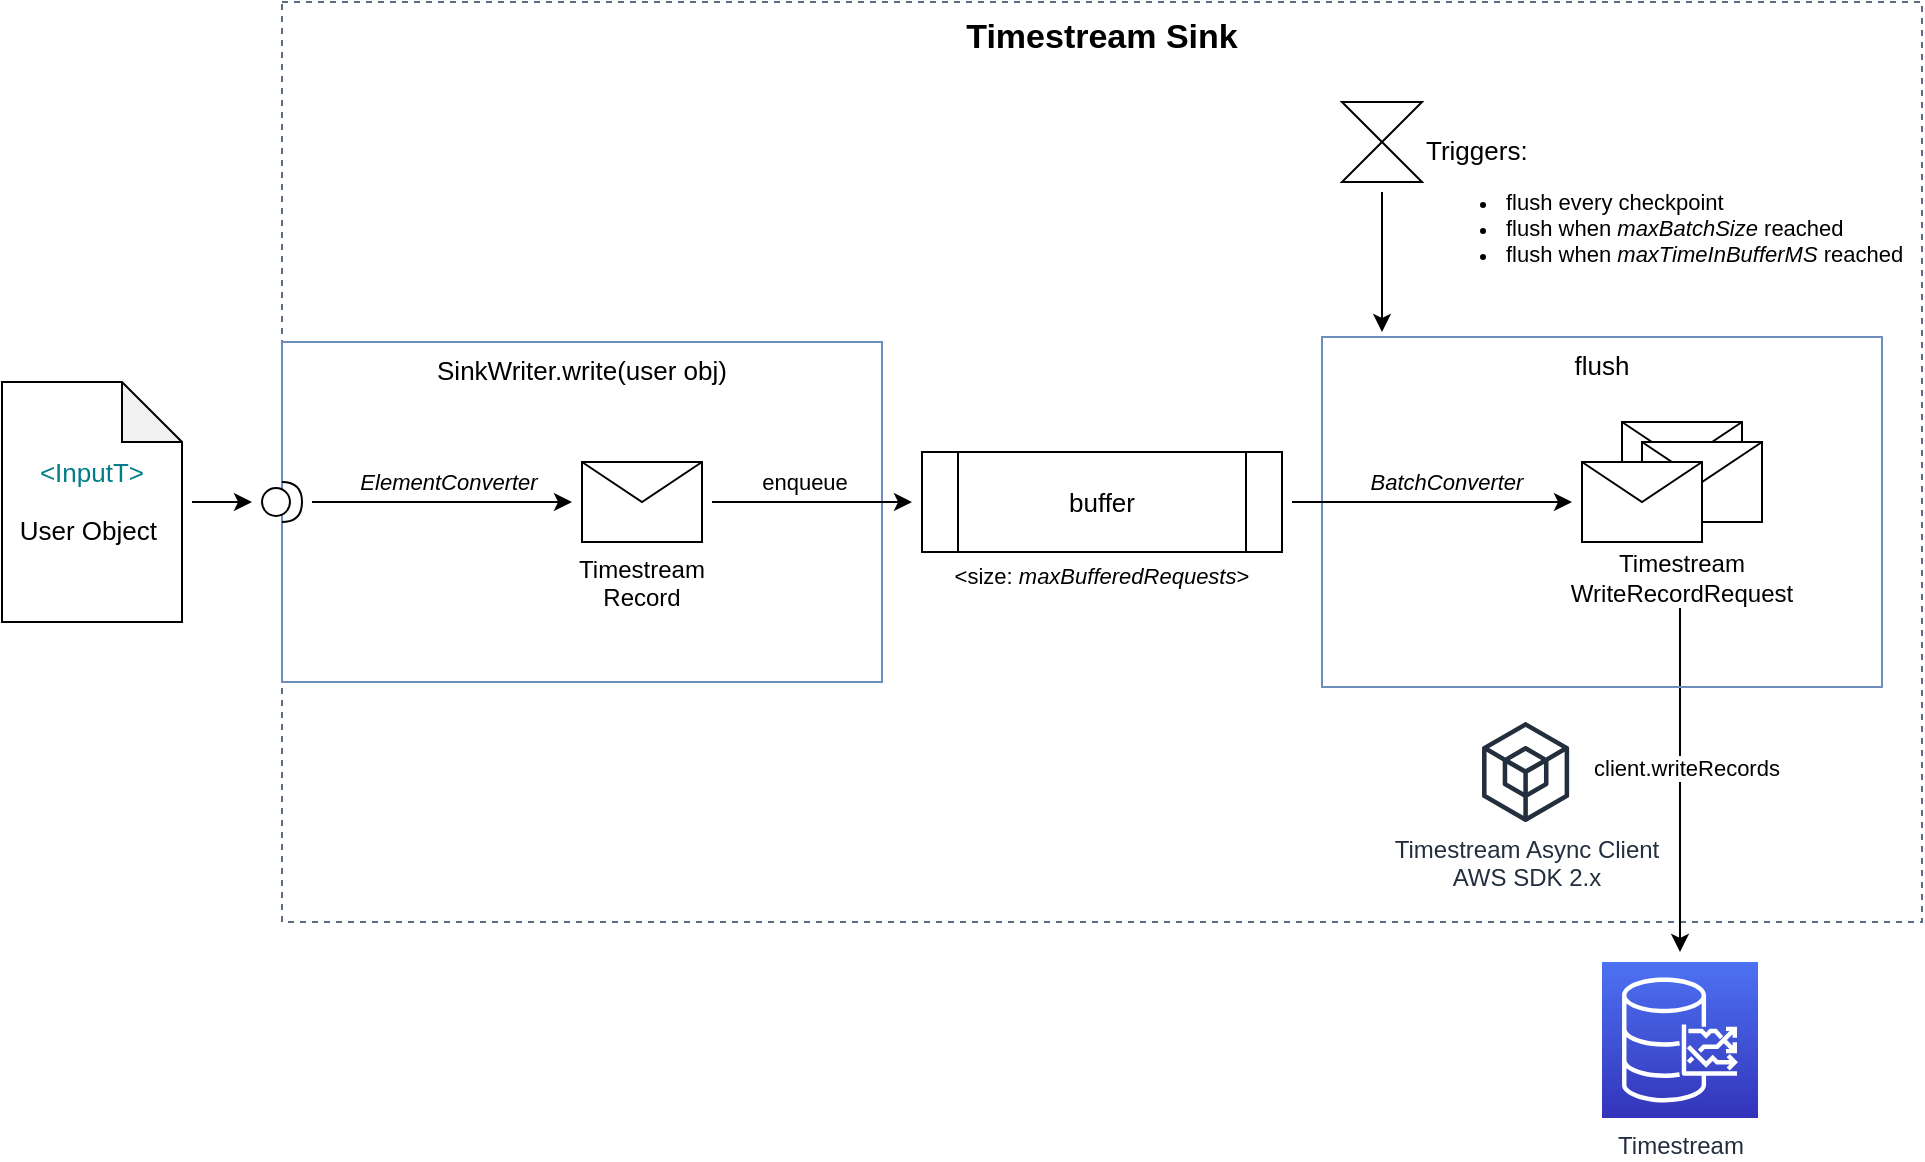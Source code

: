 <mxfile version="13.4.5" type="device"><diagram id="d__u4Y1D9T4iPtsAuJ5v" name="Page-1"><mxGraphModel dx="1874" dy="592" grid="1" gridSize="10" guides="1" tooltips="1" connect="1" arrows="1" fold="1" page="1" pageScale="1" pageWidth="850" pageHeight="1100" math="0" shadow="0"><root><mxCell id="0"/><mxCell id="TIzkIceSh8-4R_zOmoY7-20" value="Back" style="" parent="0"/><mxCell id="TIzkIceSh8-4R_zOmoY7-21" value="Timestream Sink" style="fillColor=none;strokeColor=#5A6C86;dashed=1;verticalAlign=top;fontStyle=1;rounded=0;fontSize=17;" parent="TIzkIceSh8-4R_zOmoY7-20" vertex="1"><mxGeometry x="50" y="50" width="820" height="460" as="geometry"/></mxCell><mxCell id="rVpbIB1Us26hwsN3dXyF-29" style="edgeStyle=orthogonalEdgeStyle;rounded=0;orthogonalLoop=1;jettySize=auto;html=1;fontSize=13;targetPerimeterSpacing=5;sourcePerimeterSpacing=5;" edge="1" parent="TIzkIceSh8-4R_zOmoY7-20" source="TIzkIceSh8-4R_zOmoY7-13"><mxGeometry relative="1" as="geometry"><mxPoint x="600" y="215" as="targetPoint"/></mxGeometry></mxCell><mxCell id="rVpbIB1Us26hwsN3dXyF-32" style="edgeStyle=orthogonalEdgeStyle;rounded=0;orthogonalLoop=1;jettySize=auto;html=1;fontSize=13;targetPerimeterSpacing=5;sourcePerimeterSpacing=5;" edge="1" parent="TIzkIceSh8-4R_zOmoY7-20" source="TIzkIceSh8-4R_zOmoY7-19" target="rVpbIB1Us26hwsN3dXyF-3"><mxGeometry relative="1" as="geometry"/></mxCell><mxCell id="rVpbIB1Us26hwsN3dXyF-33" value="&lt;font style=&quot;font-size: 11px&quot;&gt;&lt;font style=&quot;font-size: 11px&quot;&gt;&amp;lt;size:&amp;nbsp;&lt;/font&gt;&lt;i&gt;maxBufferedRequests&lt;/i&gt;&amp;gt;&lt;/font&gt;" style="text;html=1;strokeColor=none;fillColor=none;align=center;verticalAlign=middle;whiteSpace=wrap;rounded=0;fontSize=13;" vertex="1" parent="TIzkIceSh8-4R_zOmoY7-20"><mxGeometry x="380" y="326" width="160" height="20" as="geometry"/></mxCell><mxCell id="rVpbIB1Us26hwsN3dXyF-34" style="edgeStyle=orthogonalEdgeStyle;rounded=0;orthogonalLoop=1;jettySize=auto;html=1;fontSize=13;fontColor=#000000;targetPerimeterSpacing=5;sourcePerimeterSpacing=5;" edge="1" parent="TIzkIceSh8-4R_zOmoY7-20" source="rVpbIB1Us26hwsN3dXyF-19" target="TIzkIceSh8-4R_zOmoY7-16"><mxGeometry relative="1" as="geometry"><Array as="points"><mxPoint x="749" y="420"/><mxPoint x="749" y="420"/></Array></mxGeometry></mxCell><mxCell id="rVpbIB1Us26hwsN3dXyF-35" value="client.writeRecords" style="edgeLabel;html=1;align=center;verticalAlign=middle;resizable=0;points=[];fontSize=11;fontColor=#000000;" vertex="1" connectable="0" parent="rVpbIB1Us26hwsN3dXyF-34"><mxGeometry x="0.094" y="3" relative="1" as="geometry"><mxPoint y="-13.83" as="offset"/></mxGeometry></mxCell><mxCell id="TIzkIceSh8-4R_zOmoY7-3" value="Normal" style="" parent="0"/><mxCell id="rVpbIB1Us26hwsN3dXyF-14" value="SinkWriter.write(user obj)" style="strokeColor=#6c8ebf;dashed=0;verticalAlign=top;fontStyle=0;fillColor=none;fontSize=13;" vertex="1" parent="TIzkIceSh8-4R_zOmoY7-3"><mxGeometry x="50" y="220" width="300" height="170" as="geometry"/></mxCell><mxCell id="rVpbIB1Us26hwsN3dXyF-9" value="enqueue" style="edgeStyle=orthogonalEdgeStyle;rounded=0;orthogonalLoop=1;jettySize=auto;html=1;targetPerimeterSpacing=5;sourcePerimeterSpacing=5;" edge="1" parent="TIzkIceSh8-4R_zOmoY7-3" source="TIzkIceSh8-4R_zOmoY7-6" target="rVpbIB1Us26hwsN3dXyF-8"><mxGeometry x="-0.091" y="10" relative="1" as="geometry"><mxPoint as="offset"/></mxGeometry></mxCell><mxCell id="TIzkIceSh8-4R_zOmoY7-6" value="Timestream Record" style="shape=message;html=1;whiteSpace=wrap;html=1;outlineConnect=0;verticalAlign=top;labelPosition=center;verticalLabelPosition=bottom;align=center;spacing=2;" parent="TIzkIceSh8-4R_zOmoY7-3" vertex="1"><mxGeometry x="200" y="280" width="60" height="40" as="geometry"/></mxCell><mxCell id="TIzkIceSh8-4R_zOmoY7-13" value="" style="shape=collate;whiteSpace=wrap;html=1;" parent="TIzkIceSh8-4R_zOmoY7-3" vertex="1"><mxGeometry x="580" y="100" width="40" height="40" as="geometry"/></mxCell><mxCell id="TIzkIceSh8-4R_zOmoY7-16" value="Timestream" style="sketch=0;points=[[0,0,0],[0.25,0,0],[0.5,0,0],[0.75,0,0],[1,0,0],[0,1,0],[0.25,1,0],[0.5,1,0],[0.75,1,0],[1,1,0],[0,0.25,0],[0,0.5,0],[0,0.75,0],[1,0.25,0],[1,0.5,0],[1,0.75,0]];outlineConnect=0;fontColor=#232F3E;gradientColor=#4D72F3;gradientDirection=north;fillColor=#3334B9;strokeColor=#ffffff;dashed=0;verticalLabelPosition=bottom;verticalAlign=top;align=center;html=1;fontSize=12;fontStyle=0;aspect=fixed;shape=mxgraph.aws4.resourceIcon;resIcon=mxgraph.aws4.timestream;" parent="TIzkIceSh8-4R_zOmoY7-3" vertex="1"><mxGeometry x="710" y="530" width="78" height="78" as="geometry"/></mxCell><mxCell id="TIzkIceSh8-4R_zOmoY7-17" value="Timestream Async Client&lt;br&gt;AWS SDK 2.x" style="sketch=0;outlineConnect=0;fontColor=#232F3E;gradientColor=none;fillColor=#232F3D;strokeColor=none;dashed=0;verticalLabelPosition=bottom;verticalAlign=top;align=center;html=1;fontSize=12;fontStyle=0;aspect=fixed;pointerEvents=1;shape=mxgraph.aws4.external_sdk;" parent="TIzkIceSh8-4R_zOmoY7-3" vertex="1"><mxGeometry x="650" y="410" width="43.59" height="50" as="geometry"/></mxCell><mxCell id="TIzkIceSh8-4R_zOmoY7-19" value="&lt;pre style=&quot;background-color: rgb(255 , 255 , 255) ; color: rgb(8 , 8 , 8) ; font-size: 13px&quot;&gt;&lt;span style=&quot;color: rgb(0 , 126 , 138)&quot;&gt;&lt;font style=&quot;font-size: 13px&quot; face=&quot;Helvetica&quot;&gt;&amp;lt;InputT&amp;gt;&lt;/font&gt;&lt;/span&gt;&lt;/pre&gt;&lt;pre style=&quot;background-color: rgb(255 , 255 , 255) ; font-size: 13px&quot;&gt;&lt;font style=&quot;font-size: 13px&quot; face=&quot;Helvetica&quot;&gt;&lt;span style=&quot;white-space: normal&quot;&gt;User Object&lt;/span&gt;&lt;font color=&quot;#007e8a&quot; style=&quot;white-space: normal ; font-size: 13px&quot;&gt;&amp;nbsp;&lt;/font&gt;&lt;/font&gt;&lt;span style=&quot;font-family: &amp;#34;jetbrains mono&amp;#34; , monospace ; font-size: 9.8pt&quot;&gt;&lt;br&gt;&lt;/span&gt;&lt;/pre&gt;" style="shape=note;whiteSpace=wrap;html=1;backgroundOutline=1;darkOpacity=0.05;" parent="TIzkIceSh8-4R_zOmoY7-3" vertex="1"><mxGeometry x="-90" y="240" width="90" height="120" as="geometry"/></mxCell><mxCell id="rVpbIB1Us26hwsN3dXyF-5" style="edgeStyle=orthogonalEdgeStyle;rounded=0;orthogonalLoop=1;jettySize=auto;html=1;targetPerimeterSpacing=5;sourcePerimeterSpacing=5;" edge="1" parent="TIzkIceSh8-4R_zOmoY7-3" source="rVpbIB1Us26hwsN3dXyF-3" target="TIzkIceSh8-4R_zOmoY7-6"><mxGeometry relative="1" as="geometry"/></mxCell><mxCell id="rVpbIB1Us26hwsN3dXyF-6" value="&lt;i&gt;ElementConverter&lt;/i&gt;" style="edgeLabel;html=1;align=center;verticalAlign=middle;resizable=0;points=[];" vertex="1" connectable="0" parent="rVpbIB1Us26hwsN3dXyF-5"><mxGeometry x="0.157" y="-2" relative="1" as="geometry"><mxPoint x="-7" y="-12" as="offset"/></mxGeometry></mxCell><mxCell id="rVpbIB1Us26hwsN3dXyF-3" value="&lt;pre style=&quot;background-color: rgb(255 , 255 , 255) ; font-size: 9.8pt&quot;&gt;&lt;br&gt;&lt;/pre&gt;" style="shape=providedRequiredInterface;html=1;verticalLabelPosition=bottom;" vertex="1" parent="TIzkIceSh8-4R_zOmoY7-3"><mxGeometry x="40" y="290" width="20" height="20" as="geometry"/></mxCell><mxCell id="rVpbIB1Us26hwsN3dXyF-8" value="&lt;font style=&quot;font-size: 13px&quot;&gt;buffer&lt;/font&gt;" style="shape=process;whiteSpace=wrap;html=1;backgroundOutline=1;" vertex="1" parent="TIzkIceSh8-4R_zOmoY7-3"><mxGeometry x="370" y="275" width="180" height="50" as="geometry"/></mxCell><mxCell id="rVpbIB1Us26hwsN3dXyF-10" value="flush" style="dashed=0;verticalAlign=top;fontStyle=0;fontSize=13;strokeColor=#6c8ebf;fillColor=none;" vertex="1" parent="TIzkIceSh8-4R_zOmoY7-3"><mxGeometry x="570" y="217.5" width="280" height="175" as="geometry"/></mxCell><mxCell id="rVpbIB1Us26hwsN3dXyF-21" value="" style="group" vertex="1" connectable="0" parent="TIzkIceSh8-4R_zOmoY7-3"><mxGeometry x="700" y="260" width="90" height="88" as="geometry"/></mxCell><mxCell id="rVpbIB1Us26hwsN3dXyF-16" value="" style="shape=message;html=1;whiteSpace=wrap;html=1;outlineConnect=0;verticalAlign=top;labelPosition=center;verticalLabelPosition=bottom;align=center;spacing=2;" vertex="1" parent="rVpbIB1Us26hwsN3dXyF-21"><mxGeometry x="20" width="60" height="40" as="geometry"/></mxCell><mxCell id="rVpbIB1Us26hwsN3dXyF-17" value="" style="shape=message;html=1;whiteSpace=wrap;html=1;outlineConnect=0;verticalAlign=top;labelPosition=center;verticalLabelPosition=bottom;align=center;spacing=2;" vertex="1" parent="rVpbIB1Us26hwsN3dXyF-21"><mxGeometry x="30" y="10" width="60" height="40" as="geometry"/></mxCell><mxCell id="rVpbIB1Us26hwsN3dXyF-18" value="" style="shape=message;html=1;whiteSpace=wrap;html=1;outlineConnect=0;verticalAlign=top;labelPosition=center;verticalLabelPosition=bottom;align=center;spacing=2;" vertex="1" parent="rVpbIB1Us26hwsN3dXyF-21"><mxGeometry y="20" width="60" height="40" as="geometry"/></mxCell><mxCell id="rVpbIB1Us26hwsN3dXyF-19" value="Timestream&lt;br&gt;WriteRecordRequest" style="text;html=1;strokeColor=none;fillColor=none;align=center;verticalAlign=middle;whiteSpace=wrap;rounded=0;" vertex="1" parent="rVpbIB1Us26hwsN3dXyF-21"><mxGeometry x="30" y="68" width="40" height="20" as="geometry"/></mxCell><mxCell id="rVpbIB1Us26hwsN3dXyF-22" style="edgeStyle=orthogonalEdgeStyle;rounded=0;orthogonalLoop=1;jettySize=auto;html=1;targetPerimeterSpacing=5;sourcePerimeterSpacing=5;" edge="1" parent="TIzkIceSh8-4R_zOmoY7-3" source="rVpbIB1Us26hwsN3dXyF-8" target="rVpbIB1Us26hwsN3dXyF-18"><mxGeometry relative="1" as="geometry"/></mxCell><mxCell id="rVpbIB1Us26hwsN3dXyF-23" value="BatchConverter" style="edgeLabel;html=1;align=center;verticalAlign=middle;resizable=0;points=[];fontStyle=2" vertex="1" connectable="0" parent="rVpbIB1Us26hwsN3dXyF-22"><mxGeometry x="-0.804" y="-2" relative="1" as="geometry"><mxPoint x="63.45" y="-12" as="offset"/></mxGeometry></mxCell><mxCell id="rVpbIB1Us26hwsN3dXyF-24" value="&lt;font style=&quot;font-size: 13px&quot;&gt;&lt;span style=&quot;background-color: rgb(255 , 255 , 255)&quot;&gt;&lt;font style=&quot;font-size: 13px&quot;&gt;Triggers&lt;/font&gt;&lt;/span&gt;&lt;span style=&quot;background-color: rgb(255 , 255 , 255)&quot;&gt;:&lt;/span&gt;&lt;/font&gt;&lt;br style=&quot;font-size: 11px&quot;&gt;&lt;ul style=&quot;font-size: 11px&quot;&gt;&lt;li&gt;flush every checkpoint&lt;/li&gt;&lt;li&gt;flush when&amp;nbsp;&lt;i&gt;maxBatchSize&amp;nbsp;&lt;/i&gt;reached&lt;/li&gt;&lt;li&gt;flush when&amp;nbsp;&lt;i&gt;maxTimeInBufferMS&amp;nbsp;&lt;/i&gt;reached&lt;/li&gt;&lt;/ul&gt;" style="text;html=1;strokeColor=none;fillColor=none;align=left;verticalAlign=middle;whiteSpace=wrap;rounded=0;" vertex="1" parent="TIzkIceSh8-4R_zOmoY7-3"><mxGeometry x="620" y="110" width="250" height="90" as="geometry"/></mxCell></root></mxGraphModel></diagram></mxfile>